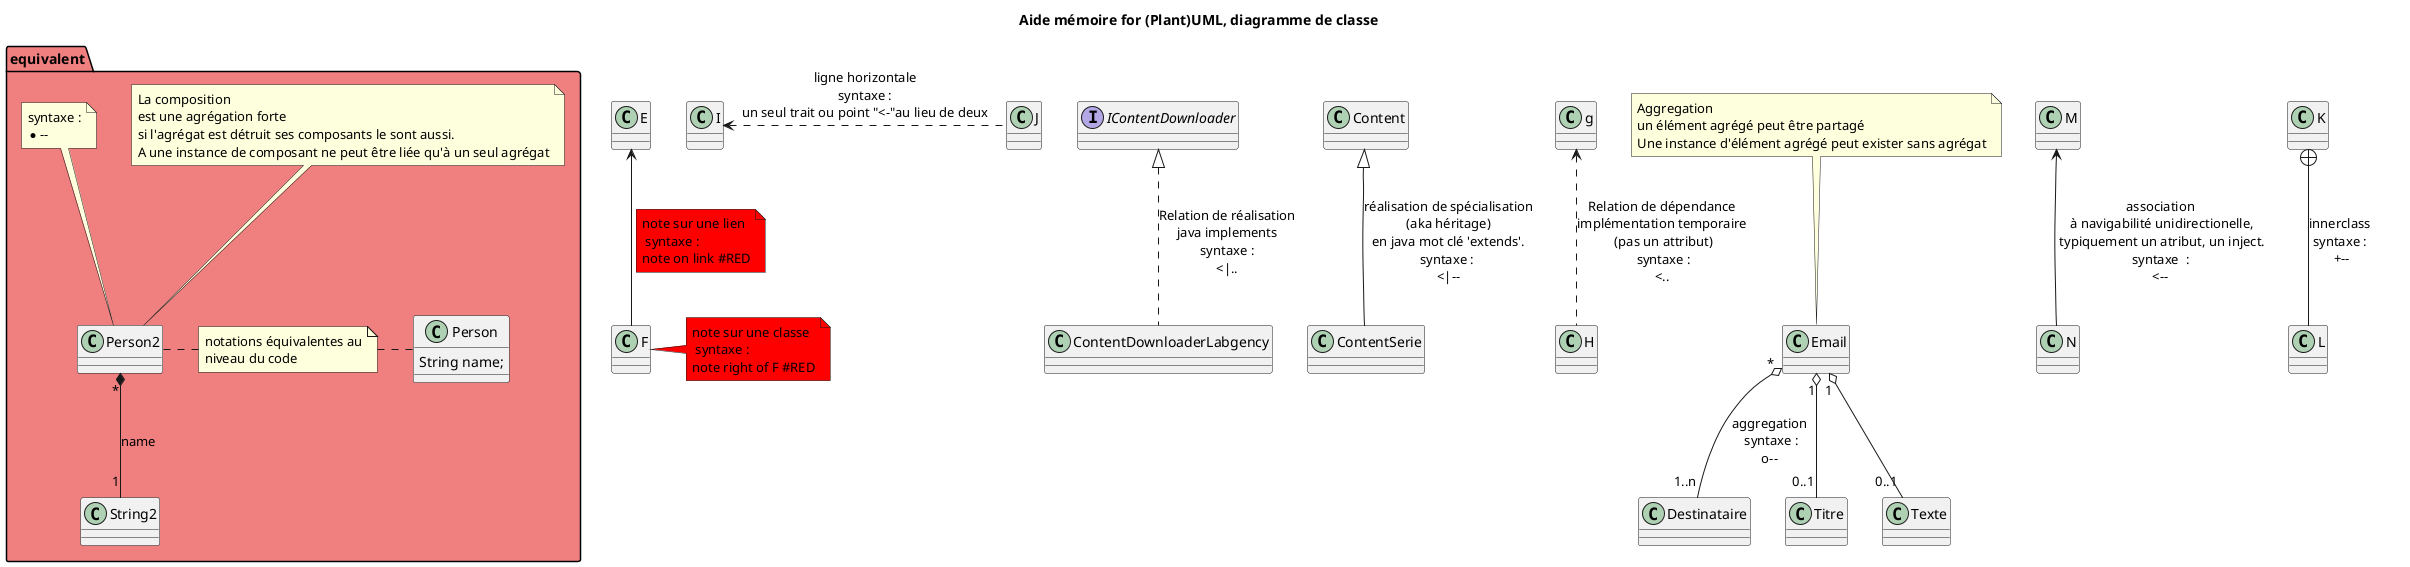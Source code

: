 @startuml

    title Aide mémoire for (Plant)UML, diagramme de classe

    interface IContentDownloader

    Content <|-- ContentSerie : réalisation de spécialisation\n(aka héritage)\nen java mot clé 'extends'.\nsyntaxe : \n<|--
    IContentDownloader <|.. ContentDownloaderLabgency : Relation de réalisation\njava implements\nsyntaxe :\n<|..
    g <.. H : Relation de dépendance\nimplémentation temporaire\n (pas un attribut)\n syntaxe :\n<..

    ' commentaire, nom des couleurs http://www.w3schools.com/HTML/html_colornames.asp
    Package equivalent #LightCoral {
        Class Person {
            String name;
        }
        Person2 "*" *-- "1" String2 : name
        Note top of Person2:  La composition\nest une agrégation forte\nsi l'agrégat est détruit ses composants le sont aussi.\nA une instance de composant ne peut être liée qu'à un seul agrégat
        Note top of Person2:  syntaxe :\n*--

        note "notations équivalentes au\nniveau du code" as equivalent
        Person2 . equivalent
        equivalent . Person
    }

    Email "*" o-- "1..n" Destinataire : aggregation\n syntaxe :\no--
    Email "1" o-- "0..1" Titre
    Email "1" o-- "0..1" Texte
    Note top of Email : Aggregation\nun élément agrégé peut être partagé\nUne instance d'élément agrégé peut exister sans agrégat

    M <-- N : association\n à navigabilité unidirectionelle,\n typiquement un atribut, un inject.\n syntaxe  : \n<--


    E <-- F
    note on link #red: note sur une lien\n syntaxe : \nnote on link #RED
    note right of F #RED : note sur une classe\n syntaxe : \nnote right of F #RED

    K +-- L : innerclass\nsyntaxe :\n +--

    I<.J : ligne horizontale\n syntaxe : \nun seul trait ou point "<-"au lieu de deux

    ' ---- Hide a class : ----
    class Z
    hide Z

@enduml

http://stackoverflow.com/questions/31975109/android-class-diagram-uml